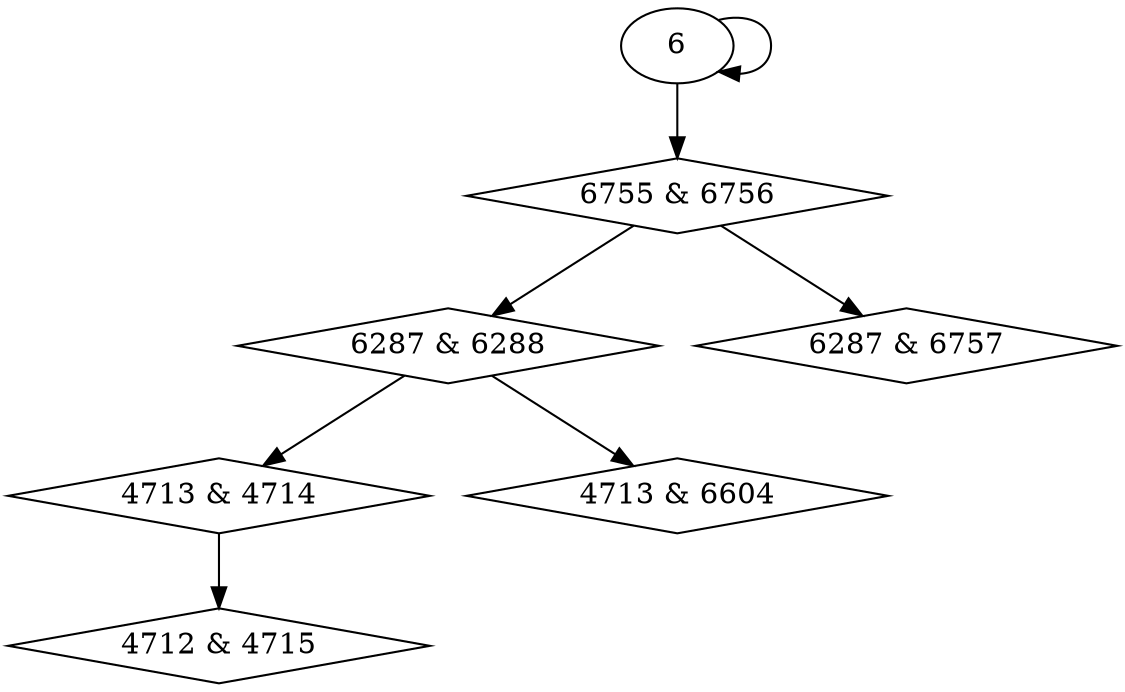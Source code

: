 digraph {
0 [label = "4712 & 4715", shape = diamond];
1 [label = "4713 & 4714", shape = diamond];
2 [label = "4713 & 6604", shape = diamond];
3 [label = "6287 & 6288", shape = diamond];
4 [label = "6287 & 6757", shape = diamond];
5 [label = "6755 & 6756", shape = diamond];
1 -> 0;
3 -> 1;
3 -> 2;
5 -> 3;
5 -> 4;
6 -> 5;
6 -> 6;
}
